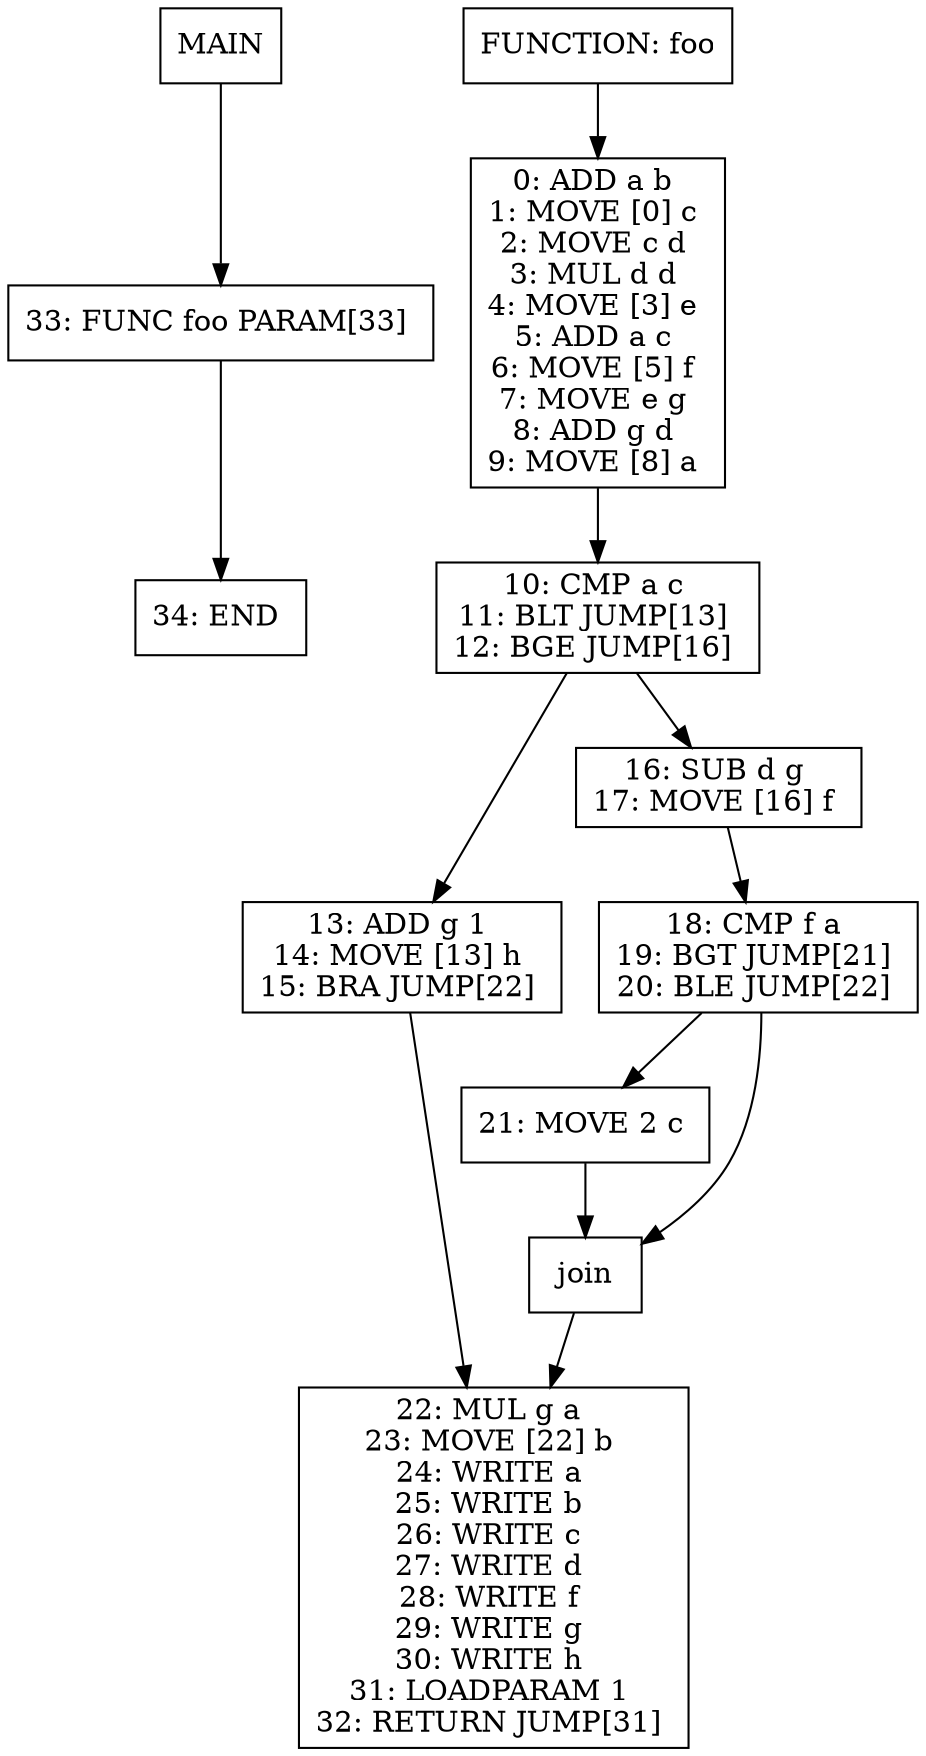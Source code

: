 digraph test018 {
node [shape=box]
1[label="MAIN"]
1 -> 25
25[label="33: FUNC foo PARAM[33] 
"]
25 -> 26
26[label="34: END 
"]
2[label="FUNCTION: foo"]
2 -> 4
4[label="0: ADD a b 
1: MOVE [0] c 
2: MOVE c d 
3: MUL d d 
4: MOVE [3] e 
5: ADD a c 
6: MOVE [5] f 
7: MOVE e g 
8: ADD g d 
9: MOVE [8] a 
"]
4 -> 10
10[label="10: CMP a c 
11: BLT JUMP[13] 
12: BGE JUMP[16] 
"]
10 -> 12
12[label="13: ADD g 1 
14: MOVE [13] h 
15: BRA JUMP[22] 
"]
12 -> 11
11[label="22: MUL g a 
23: MOVE [22] b 
24: WRITE a 
25: WRITE b 
26: WRITE c 
27: WRITE d 
28: WRITE f 
29: WRITE g 
30: WRITE h 
31: LOADPARAM 1 
32: RETURN JUMP[31] 
"]
10 -> 13
13[label="16: SUB d g 
17: MOVE [16] f 
"]
13 -> 14
14[label="18: CMP f a 
19: BGT JUMP[21] 
20: BLE JUMP[22] 
"]
14 -> 16
16[label="21: MOVE 2 c 
"]
16 -> 15
15[label="join"]
15 -> 11
14 -> 15
}

